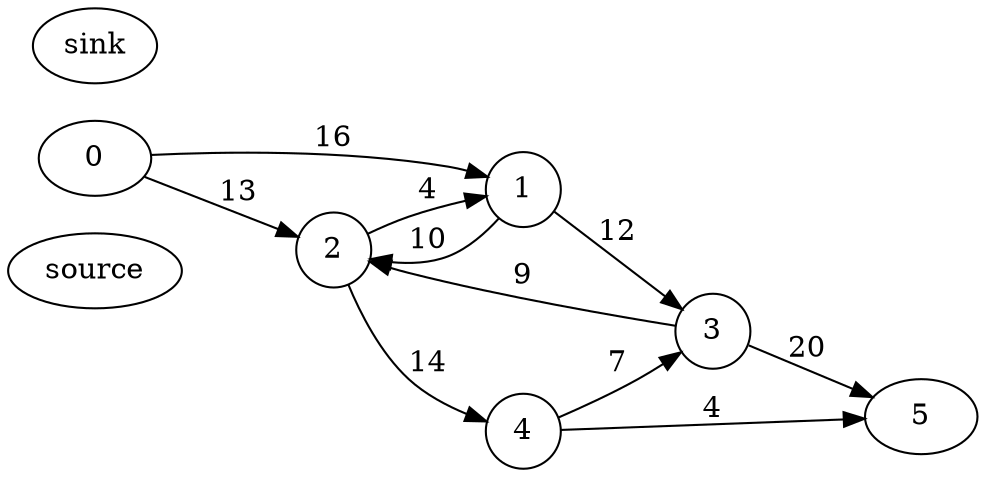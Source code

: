 digraph result {
	rankdir=LR;
	source 0
	sink 5
	size="8,5"
	node [shape = circle];
		4 -> 5 [ label = "4" ];
		4 -> 3 [ label = "7" ];
		3 -> 5 [ label = "20" ];
		3 -> 2 [ label = "9" ];
		2 -> 4 [ label = "14" ];
		2 -> 1 [ label = "4" ];
		1 -> 3 [ label = "12" ];
		1 -> 2 [ label = "10" ];
		0 -> 2 [ label = "13" ];
		0 -> 1 [ label = "16" ];
}